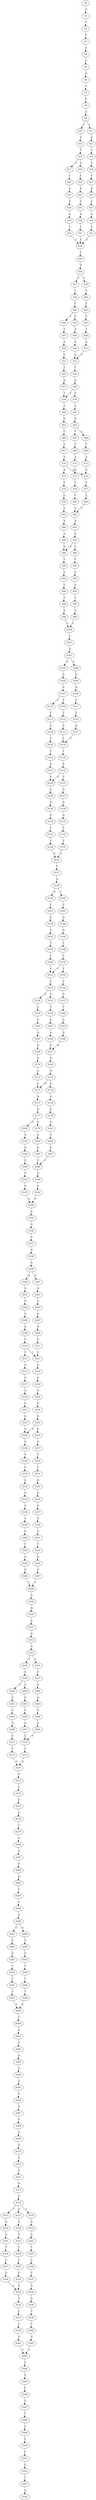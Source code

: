 strict digraph  {
	S0 -> S1 [ label = G ];
	S1 -> S2 [ label = T ];
	S2 -> S3 [ label = C ];
	S3 -> S4 [ label = A ];
	S4 -> S5 [ label = C ];
	S5 -> S6 [ label = A ];
	S6 -> S7 [ label = C ];
	S7 -> S8 [ label = C ];
	S8 -> S9 [ label = A ];
	S9 -> S10 [ label = C ];
	S9 -> S11 [ label = T ];
	S10 -> S12 [ label = A ];
	S11 -> S13 [ label = A ];
	S12 -> S14 [ label = T ];
	S13 -> S15 [ label = T ];
	S14 -> S16 [ label = A ];
	S14 -> S17 [ label = C ];
	S15 -> S18 [ label = T ];
	S16 -> S19 [ label = T ];
	S17 -> S20 [ label = T ];
	S18 -> S21 [ label = T ];
	S19 -> S22 [ label = A ];
	S20 -> S23 [ label = A ];
	S21 -> S24 [ label = A ];
	S22 -> S25 [ label = C ];
	S23 -> S26 [ label = C ];
	S24 -> S27 [ label = C ];
	S25 -> S28 [ label = A ];
	S26 -> S29 [ label = A ];
	S27 -> S30 [ label = A ];
	S28 -> S31 [ label = T ];
	S29 -> S32 [ label = T ];
	S30 -> S33 [ label = T ];
	S31 -> S34 [ label = C ];
	S32 -> S34 [ label = C ];
	S33 -> S34 [ label = C ];
	S34 -> S35 [ label = T ];
	S35 -> S36 [ label = G ];
	S36 -> S37 [ label = C ];
	S36 -> S38 [ label = T ];
	S37 -> S39 [ label = T ];
	S38 -> S40 [ label = T ];
	S39 -> S41 [ label = T ];
	S40 -> S42 [ label = T ];
	S41 -> S43 [ label = C ];
	S41 -> S44 [ label = T ];
	S42 -> S45 [ label = C ];
	S43 -> S46 [ label = T ];
	S44 -> S47 [ label = T ];
	S45 -> S48 [ label = T ];
	S46 -> S49 [ label = A ];
	S47 -> S50 [ label = A ];
	S48 -> S51 [ label = A ];
	S49 -> S52 [ label = C ];
	S50 -> S53 [ label = C ];
	S51 -> S52 [ label = C ];
	S52 -> S54 [ label = T ];
	S53 -> S55 [ label = T ];
	S54 -> S56 [ label = A ];
	S55 -> S57 [ label = A ];
	S56 -> S58 [ label = T ];
	S56 -> S59 [ label = C ];
	S57 -> S58 [ label = T ];
	S58 -> S60 [ label = T ];
	S59 -> S61 [ label = T ];
	S60 -> S62 [ label = G ];
	S61 -> S63 [ label = G ];
	S62 -> S64 [ label = C ];
	S63 -> S65 [ label = T ];
	S63 -> S66 [ label = C ];
	S64 -> S67 [ label = T ];
	S65 -> S68 [ label = T ];
	S66 -> S69 [ label = T ];
	S67 -> S70 [ label = A ];
	S68 -> S71 [ label = A ];
	S69 -> S72 [ label = A ];
	S70 -> S73 [ label = A ];
	S70 -> S74 [ label = G ];
	S71 -> S75 [ label = G ];
	S72 -> S74 [ label = G ];
	S73 -> S76 [ label = T ];
	S74 -> S77 [ label = T ];
	S75 -> S78 [ label = T ];
	S76 -> S79 [ label = C ];
	S77 -> S80 [ label = C ];
	S78 -> S81 [ label = C ];
	S79 -> S82 [ label = C ];
	S80 -> S83 [ label = C ];
	S81 -> S83 [ label = C ];
	S82 -> S84 [ label = A ];
	S83 -> S85 [ label = A ];
	S84 -> S86 [ label = A ];
	S85 -> S87 [ label = A ];
	S86 -> S88 [ label = A ];
	S87 -> S88 [ label = A ];
	S87 -> S89 [ label = G ];
	S88 -> S90 [ label = T ];
	S89 -> S91 [ label = T ];
	S90 -> S92 [ label = C ];
	S91 -> S93 [ label = C ];
	S92 -> S94 [ label = C ];
	S93 -> S95 [ label = C ];
	S94 -> S96 [ label = T ];
	S95 -> S97 [ label = T ];
	S96 -> S98 [ label = A ];
	S97 -> S99 [ label = A ];
	S98 -> S100 [ label = C ];
	S99 -> S100 [ label = C ];
	S100 -> S101 [ label = C ];
	S101 -> S102 [ label = A ];
	S102 -> S103 [ label = G ];
	S102 -> S104 [ label = A ];
	S103 -> S105 [ label = G ];
	S104 -> S106 [ label = G ];
	S105 -> S107 [ label = G ];
	S106 -> S108 [ label = G ];
	S107 -> S109 [ label = T ];
	S107 -> S110 [ label = C ];
	S108 -> S111 [ label = T ];
	S109 -> S112 [ label = T ];
	S110 -> S113 [ label = T ];
	S111 -> S114 [ label = T ];
	S112 -> S115 [ label = A ];
	S113 -> S116 [ label = A ];
	S114 -> S117 [ label = A ];
	S115 -> S118 [ label = C ];
	S116 -> S119 [ label = C ];
	S117 -> S118 [ label = C ];
	S118 -> S120 [ label = T ];
	S119 -> S121 [ label = T ];
	S120 -> S122 [ label = A ];
	S121 -> S123 [ label = A ];
	S122 -> S124 [ label = G ];
	S122 -> S125 [ label = C ];
	S123 -> S124 [ label = G ];
	S124 -> S126 [ label = G ];
	S125 -> S127 [ label = G ];
	S126 -> S128 [ label = G ];
	S127 -> S129 [ label = G ];
	S128 -> S130 [ label = G ];
	S129 -> S131 [ label = G ];
	S130 -> S132 [ label = T ];
	S131 -> S133 [ label = T ];
	S132 -> S134 [ label = C ];
	S133 -> S135 [ label = C ];
	S134 -> S136 [ label = G ];
	S135 -> S136 [ label = G ];
	S136 -> S137 [ label = T ];
	S137 -> S138 [ label = A ];
	S138 -> S139 [ label = G ];
	S138 -> S140 [ label = C ];
	S139 -> S141 [ label = C ];
	S140 -> S142 [ label = C ];
	S141 -> S143 [ label = G ];
	S142 -> S144 [ label = G ];
	S143 -> S145 [ label = G ];
	S144 -> S146 [ label = G ];
	S145 -> S147 [ label = T ];
	S146 -> S148 [ label = T ];
	S147 -> S149 [ label = C ];
	S148 -> S150 [ label = C ];
	S149 -> S151 [ label = C ];
	S150 -> S151 [ label = C ];
	S150 -> S152 [ label = T ];
	S151 -> S153 [ label = T ];
	S152 -> S154 [ label = T ];
	S153 -> S155 [ label = G ];
	S153 -> S156 [ label = A ];
	S154 -> S157 [ label = G ];
	S155 -> S158 [ label = T ];
	S156 -> S159 [ label = C ];
	S157 -> S160 [ label = T ];
	S158 -> S161 [ label = G ];
	S159 -> S162 [ label = G ];
	S160 -> S163 [ label = G ];
	S161 -> S164 [ label = A ];
	S162 -> S165 [ label = A ];
	S163 -> S166 [ label = A ];
	S164 -> S167 [ label = G ];
	S165 -> S168 [ label = G ];
	S166 -> S167 [ label = G ];
	S167 -> S169 [ label = A ];
	S168 -> S170 [ label = A ];
	S169 -> S171 [ label = G ];
	S170 -> S172 [ label = G ];
	S171 -> S173 [ label = G ];
	S171 -> S174 [ label = A ];
	S172 -> S173 [ label = G ];
	S173 -> S175 [ label = A ];
	S174 -> S176 [ label = A ];
	S175 -> S177 [ label = G ];
	S176 -> S178 [ label = G ];
	S177 -> S179 [ label = A ];
	S177 -> S180 [ label = G ];
	S178 -> S181 [ label = A ];
	S179 -> S182 [ label = A ];
	S180 -> S183 [ label = A ];
	S181 -> S184 [ label = A ];
	S182 -> S185 [ label = A ];
	S183 -> S186 [ label = A ];
	S184 -> S187 [ label = A ];
	S185 -> S188 [ label = C ];
	S186 -> S189 [ label = C ];
	S187 -> S188 [ label = C ];
	S188 -> S190 [ label = G ];
	S189 -> S191 [ label = G ];
	S190 -> S192 [ label = A ];
	S191 -> S193 [ label = A ];
	S192 -> S194 [ label = G ];
	S193 -> S194 [ label = G ];
	S194 -> S195 [ label = A ];
	S195 -> S196 [ label = G ];
	S196 -> S197 [ label = A ];
	S197 -> S198 [ label = A ];
	S198 -> S199 [ label = A ];
	S199 -> S200 [ label = A ];
	S199 -> S201 [ label = G ];
	S200 -> S202 [ label = A ];
	S201 -> S203 [ label = A ];
	S202 -> S204 [ label = G ];
	S203 -> S205 [ label = G ];
	S204 -> S206 [ label = A ];
	S205 -> S207 [ label = A ];
	S206 -> S208 [ label = A ];
	S207 -> S209 [ label = A ];
	S208 -> S210 [ label = C ];
	S209 -> S211 [ label = C ];
	S210 -> S212 [ label = C ];
	S210 -> S213 [ label = T ];
	S211 -> S212 [ label = C ];
	S212 -> S214 [ label = G ];
	S213 -> S215 [ label = G ];
	S214 -> S216 [ label = G ];
	S215 -> S217 [ label = G ];
	S216 -> S218 [ label = A ];
	S217 -> S219 [ label = A ];
	S218 -> S220 [ label = G ];
	S219 -> S221 [ label = G ];
	S220 -> S222 [ label = G ];
	S221 -> S223 [ label = G ];
	S222 -> S224 [ label = A ];
	S222 -> S225 [ label = G ];
	S223 -> S224 [ label = A ];
	S224 -> S226 [ label = G ];
	S225 -> S227 [ label = G ];
	S226 -> S228 [ label = A ];
	S227 -> S229 [ label = C ];
	S228 -> S230 [ label = C ];
	S229 -> S231 [ label = C ];
	S230 -> S232 [ label = A ];
	S231 -> S233 [ label = A ];
	S232 -> S234 [ label = G ];
	S233 -> S235 [ label = G ];
	S234 -> S236 [ label = A ];
	S235 -> S237 [ label = G ];
	S236 -> S238 [ label = A ];
	S237 -> S239 [ label = A ];
	S238 -> S240 [ label = G ];
	S239 -> S241 [ label = G ];
	S240 -> S242 [ label = T ];
	S241 -> S243 [ label = T ];
	S242 -> S244 [ label = A ];
	S243 -> S245 [ label = A ];
	S244 -> S246 [ label = G ];
	S245 -> S247 [ label = G ];
	S246 -> S248 [ label = T ];
	S247 -> S248 [ label = T ];
	S248 -> S249 [ label = A ];
	S249 -> S250 [ label = A ];
	S250 -> S251 [ label = A ];
	S251 -> S252 [ label = G ];
	S252 -> S253 [ label = G ];
	S253 -> S254 [ label = T ];
	S253 -> S255 [ label = C ];
	S254 -> S256 [ label = G ];
	S255 -> S257 [ label = G ];
	S256 -> S258 [ label = A ];
	S256 -> S259 [ label = G ];
	S257 -> S260 [ label = A ];
	S258 -> S261 [ label = G ];
	S259 -> S262 [ label = G ];
	S260 -> S263 [ label = G ];
	S261 -> S264 [ label = C ];
	S262 -> S265 [ label = C ];
	S263 -> S266 [ label = C ];
	S264 -> S267 [ label = A ];
	S265 -> S268 [ label = A ];
	S266 -> S269 [ label = A ];
	S267 -> S270 [ label = C ];
	S268 -> S271 [ label = C ];
	S269 -> S270 [ label = C ];
	S270 -> S272 [ label = T ];
	S271 -> S273 [ label = T ];
	S272 -> S274 [ label = A ];
	S273 -> S274 [ label = A ];
	S274 -> S275 [ label = A ];
	S275 -> S276 [ label = T ];
	S276 -> S277 [ label = G ];
	S277 -> S278 [ label = G ];
	S278 -> S279 [ label = T ];
	S279 -> S280 [ label = A ];
	S280 -> S281 [ label = G ];
	S281 -> S282 [ label = A ];
	S282 -> S283 [ label = A ];
	S283 -> S284 [ label = C ];
	S284 -> S285 [ label = C ];
	S285 -> S286 [ label = A ];
	S286 -> S287 [ label = G ];
	S286 -> S288 [ label = A ];
	S287 -> S289 [ label = C ];
	S288 -> S290 [ label = C ];
	S289 -> S291 [ label = G ];
	S290 -> S292 [ label = G ];
	S291 -> S293 [ label = T ];
	S292 -> S294 [ label = T ];
	S293 -> S295 [ label = T ];
	S294 -> S296 [ label = T ];
	S295 -> S297 [ label = T ];
	S296 -> S298 [ label = T ];
	S297 -> S299 [ label = A ];
	S298 -> S299 [ label = A ];
	S299 -> S300 [ label = C ];
	S300 -> S301 [ label = A ];
	S301 -> S302 [ label = G ];
	S302 -> S303 [ label = A ];
	S303 -> S304 [ label = A ];
	S304 -> S305 [ label = A ];
	S305 -> S306 [ label = T ];
	S306 -> S307 [ label = A ];
	S307 -> S308 [ label = G ];
	S308 -> S309 [ label = A ];
	S309 -> S310 [ label = A ];
	S310 -> S311 [ label = G ];
	S311 -> S312 [ label = G ];
	S312 -> S313 [ label = A ];
	S313 -> S314 [ label = G ];
	S314 -> S315 [ label = T ];
	S314 -> S316 [ label = C ];
	S314 -> S317 [ label = A ];
	S315 -> S318 [ label = G ];
	S316 -> S319 [ label = G ];
	S317 -> S320 [ label = G ];
	S318 -> S321 [ label = G ];
	S319 -> S322 [ label = G ];
	S320 -> S323 [ label = G ];
	S321 -> S324 [ label = T ];
	S322 -> S325 [ label = T ];
	S323 -> S326 [ label = T ];
	S324 -> S327 [ label = C ];
	S325 -> S328 [ label = C ];
	S326 -> S329 [ label = C ];
	S327 -> S330 [ label = C ];
	S328 -> S331 [ label = T ];
	S329 -> S332 [ label = C ];
	S330 -> S333 [ label = G ];
	S331 -> S334 [ label = G ];
	S332 -> S333 [ label = G ];
	S333 -> S335 [ label = A ];
	S334 -> S336 [ label = A ];
	S335 -> S337 [ label = T ];
	S336 -> S338 [ label = T ];
	S337 -> S339 [ label = T ];
	S338 -> S340 [ label = T ];
	S339 -> S341 [ label = G ];
	S340 -> S342 [ label = G ];
	S341 -> S343 [ label = G ];
	S342 -> S343 [ label = G ];
	S343 -> S344 [ label = C ];
	S344 -> S345 [ label = T ];
	S345 -> S346 [ label = C ];
	S346 -> S347 [ label = T ];
	S347 -> S348 [ label = T ];
	S348 -> S349 [ label = C ];
	S349 -> S350 [ label = T ];
	S350 -> S351 [ label = C ];
	S351 -> S352 [ label = G ];
	S352 -> S353 [ label = T ];
	S353 -> S354 [ label = A ];
}
